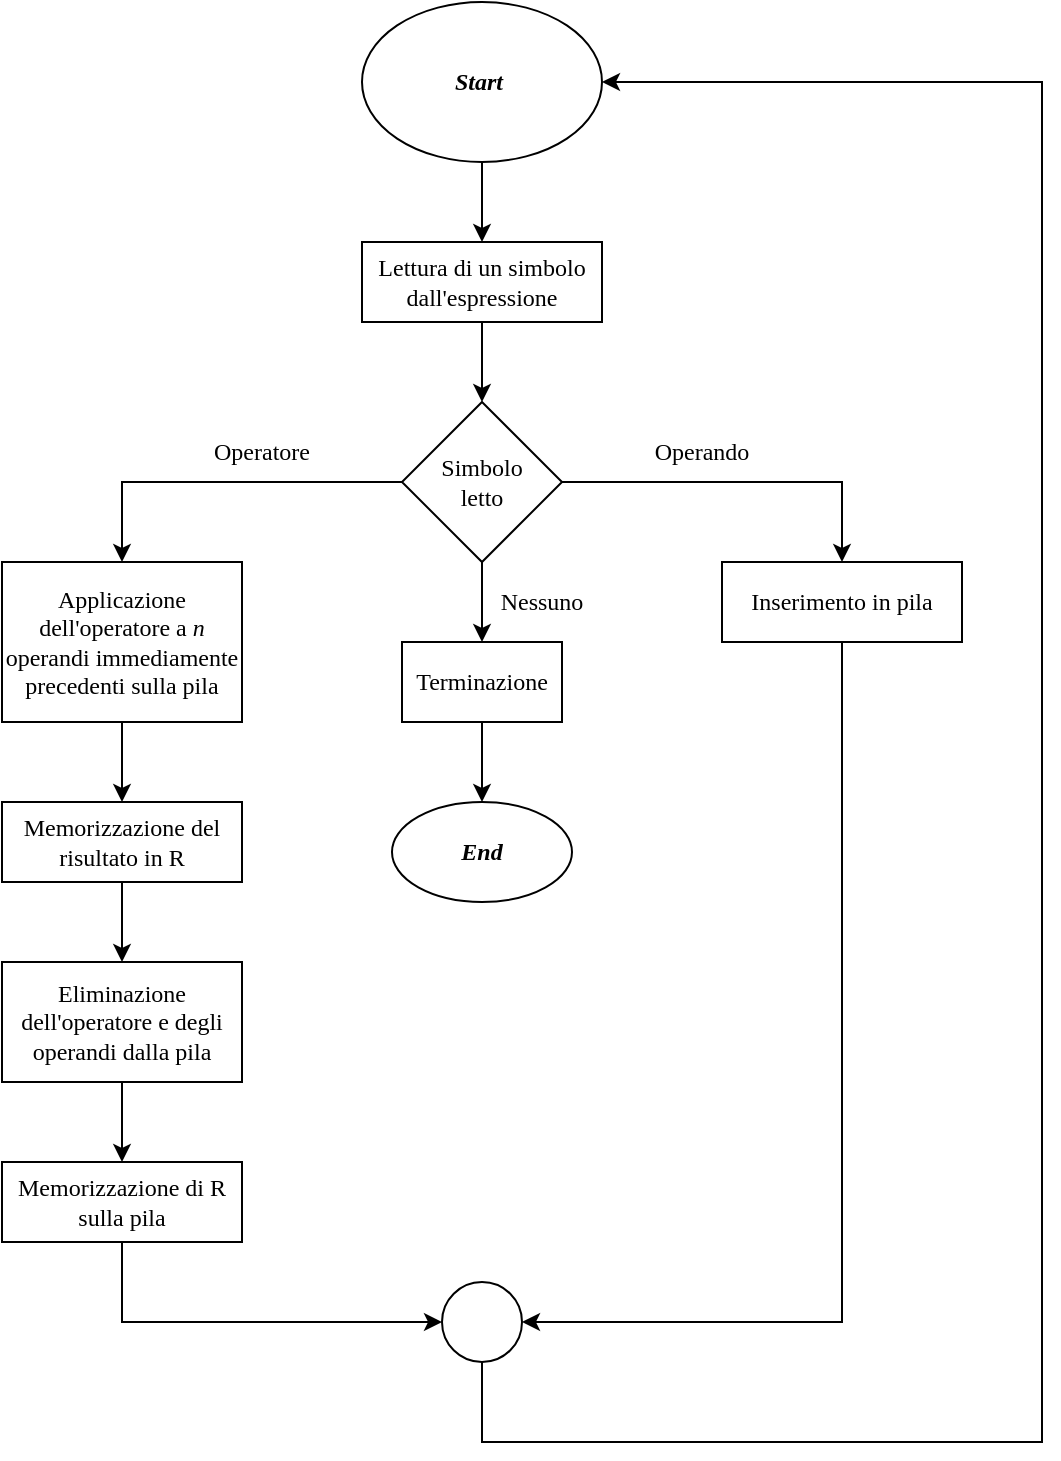 <mxfile version="20.7.4" type="device"><diagram id="-HaQzkWg78PWPSEWGTAF" name="Pagina-1"><mxGraphModel dx="989" dy="1751" grid="1" gridSize="10" guides="1" tooltips="1" connect="1" arrows="1" fold="1" page="1" pageScale="1" pageWidth="827" pageHeight="1169" math="0" shadow="0"><root><mxCell id="0"/><mxCell id="1" parent="0"/><mxCell id="atfK5LxiM1ZPRSbT6eMP-2" style="edgeStyle=orthogonalEdgeStyle;rounded=0;orthogonalLoop=1;jettySize=auto;html=1;fontFamily=Times New Roman;" edge="1" parent="1" source="atfK5LxiM1ZPRSbT6eMP-1"><mxGeometry relative="1" as="geometry"><mxPoint x="420" y="120" as="targetPoint"/></mxGeometry></mxCell><mxCell id="atfK5LxiM1ZPRSbT6eMP-1" value="&lt;font face=&quot;Times New Roman&quot;&gt;Lettura di un simbolo dall'espressione&lt;/font&gt;" style="rounded=0;whiteSpace=wrap;html=1;" vertex="1" parent="1"><mxGeometry x="360" y="40" width="120" height="40" as="geometry"/></mxCell><mxCell id="atfK5LxiM1ZPRSbT6eMP-4" style="edgeStyle=orthogonalEdgeStyle;rounded=0;orthogonalLoop=1;jettySize=auto;html=1;fontFamily=Times New Roman;" edge="1" parent="1" source="atfK5LxiM1ZPRSbT6eMP-3"><mxGeometry relative="1" as="geometry"><mxPoint x="600" y="200" as="targetPoint"/><Array as="points"><mxPoint x="600" y="160"/></Array></mxGeometry></mxCell><mxCell id="atfK5LxiM1ZPRSbT6eMP-7" style="edgeStyle=orthogonalEdgeStyle;rounded=0;orthogonalLoop=1;jettySize=auto;html=1;fontFamily=Times New Roman;" edge="1" parent="1" source="atfK5LxiM1ZPRSbT6eMP-3"><mxGeometry relative="1" as="geometry"><mxPoint x="240" y="200.0" as="targetPoint"/><Array as="points"><mxPoint x="240" y="160"/></Array></mxGeometry></mxCell><mxCell id="atfK5LxiM1ZPRSbT6eMP-10" style="edgeStyle=orthogonalEdgeStyle;rounded=0;orthogonalLoop=1;jettySize=auto;html=1;fontFamily=Times New Roman;" edge="1" parent="1" source="atfK5LxiM1ZPRSbT6eMP-3"><mxGeometry relative="1" as="geometry"><mxPoint x="420" y="240" as="targetPoint"/></mxGeometry></mxCell><mxCell id="atfK5LxiM1ZPRSbT6eMP-3" value="Simbolo&lt;br&gt;letto" style="rhombus;whiteSpace=wrap;html=1;fontFamily=Times New Roman;" vertex="1" parent="1"><mxGeometry x="380" y="120" width="80" height="80" as="geometry"/></mxCell><mxCell id="atfK5LxiM1ZPRSbT6eMP-19" style="edgeStyle=orthogonalEdgeStyle;rounded=0;orthogonalLoop=1;jettySize=auto;html=1;fontFamily=Times New Roman;entryX=1;entryY=0.5;entryDx=0;entryDy=0;" edge="1" parent="1" source="atfK5LxiM1ZPRSbT6eMP-5" target="atfK5LxiM1ZPRSbT6eMP-21"><mxGeometry relative="1" as="geometry"><mxPoint x="600" y="580" as="targetPoint"/><Array as="points"><mxPoint x="600" y="580"/></Array></mxGeometry></mxCell><mxCell id="atfK5LxiM1ZPRSbT6eMP-5" value="Inserimento in pila" style="rounded=0;whiteSpace=wrap;html=1;fontFamily=Times New Roman;" vertex="1" parent="1"><mxGeometry x="540" y="200" width="120" height="40" as="geometry"/></mxCell><mxCell id="atfK5LxiM1ZPRSbT6eMP-6" value="Operando" style="text;html=1;strokeColor=none;fillColor=none;align=center;verticalAlign=middle;whiteSpace=wrap;rounded=0;fontFamily=Times New Roman;" vertex="1" parent="1"><mxGeometry x="500" y="130" width="60" height="30" as="geometry"/></mxCell><mxCell id="atfK5LxiM1ZPRSbT6eMP-13" style="edgeStyle=orthogonalEdgeStyle;rounded=0;orthogonalLoop=1;jettySize=auto;html=1;fontFamily=Times New Roman;" edge="1" parent="1" source="atfK5LxiM1ZPRSbT6eMP-8"><mxGeometry relative="1" as="geometry"><mxPoint x="240" y="320" as="targetPoint"/></mxGeometry></mxCell><mxCell id="atfK5LxiM1ZPRSbT6eMP-8" value="Applicazione dell'operatore a &lt;i&gt;n&lt;/i&gt; operandi immediamente precedenti sulla pila" style="rounded=0;whiteSpace=wrap;html=1;fontFamily=Times New Roman;" vertex="1" parent="1"><mxGeometry x="180" y="200" width="120" height="80" as="geometry"/></mxCell><mxCell id="atfK5LxiM1ZPRSbT6eMP-9" value="Operatore" style="text;html=1;strokeColor=none;fillColor=none;align=center;verticalAlign=middle;whiteSpace=wrap;rounded=0;fontFamily=Times New Roman;" vertex="1" parent="1"><mxGeometry x="280" y="130" width="60" height="30" as="geometry"/></mxCell><mxCell id="atfK5LxiM1ZPRSbT6eMP-26" style="edgeStyle=orthogonalEdgeStyle;rounded=0;orthogonalLoop=1;jettySize=auto;html=1;entryX=0.5;entryY=0;entryDx=0;entryDy=0;fontFamily=Times New Roman;" edge="1" parent="1" source="atfK5LxiM1ZPRSbT6eMP-11" target="atfK5LxiM1ZPRSbT6eMP-25"><mxGeometry relative="1" as="geometry"/></mxCell><mxCell id="atfK5LxiM1ZPRSbT6eMP-11" value="Terminazione" style="rounded=0;whiteSpace=wrap;html=1;fontFamily=Times New Roman;" vertex="1" parent="1"><mxGeometry x="380" y="240" width="80" height="40" as="geometry"/></mxCell><mxCell id="atfK5LxiM1ZPRSbT6eMP-12" value="Nessuno" style="text;html=1;strokeColor=none;fillColor=none;align=center;verticalAlign=middle;whiteSpace=wrap;rounded=0;fontFamily=Times New Roman;" vertex="1" parent="1"><mxGeometry x="420" y="205" width="60" height="30" as="geometry"/></mxCell><mxCell id="atfK5LxiM1ZPRSbT6eMP-16" style="edgeStyle=orthogonalEdgeStyle;rounded=0;orthogonalLoop=1;jettySize=auto;html=1;entryX=0.5;entryY=0;entryDx=0;entryDy=0;fontFamily=Times New Roman;" edge="1" parent="1" source="atfK5LxiM1ZPRSbT6eMP-14" target="atfK5LxiM1ZPRSbT6eMP-15"><mxGeometry relative="1" as="geometry"/></mxCell><mxCell id="atfK5LxiM1ZPRSbT6eMP-14" value="Memorizzazione del risultato in R" style="rounded=0;whiteSpace=wrap;html=1;fontFamily=Times New Roman;" vertex="1" parent="1"><mxGeometry x="180" y="320" width="120" height="40" as="geometry"/></mxCell><mxCell id="atfK5LxiM1ZPRSbT6eMP-17" style="edgeStyle=orthogonalEdgeStyle;rounded=0;orthogonalLoop=1;jettySize=auto;html=1;fontFamily=Times New Roman;" edge="1" parent="1" source="atfK5LxiM1ZPRSbT6eMP-15"><mxGeometry relative="1" as="geometry"><mxPoint x="240" y="500" as="targetPoint"/></mxGeometry></mxCell><mxCell id="atfK5LxiM1ZPRSbT6eMP-15" value="Eliminazione dell'operatore e degli operandi dalla pila" style="rounded=0;whiteSpace=wrap;html=1;fontFamily=Times New Roman;" vertex="1" parent="1"><mxGeometry x="180" y="400" width="120" height="60" as="geometry"/></mxCell><mxCell id="atfK5LxiM1ZPRSbT6eMP-20" style="edgeStyle=orthogonalEdgeStyle;rounded=0;orthogonalLoop=1;jettySize=auto;html=1;fontFamily=Times New Roman;entryX=0;entryY=0.5;entryDx=0;entryDy=0;" edge="1" parent="1" source="atfK5LxiM1ZPRSbT6eMP-18" target="atfK5LxiM1ZPRSbT6eMP-21"><mxGeometry relative="1" as="geometry"><mxPoint x="240" y="580.0" as="targetPoint"/><Array as="points"><mxPoint x="240" y="580"/></Array></mxGeometry></mxCell><mxCell id="atfK5LxiM1ZPRSbT6eMP-18" value="Memorizzazione di R sulla pila" style="rounded=0;whiteSpace=wrap;html=1;fontFamily=Times New Roman;" vertex="1" parent="1"><mxGeometry x="180" y="500" width="120" height="40" as="geometry"/></mxCell><mxCell id="atfK5LxiM1ZPRSbT6eMP-22" style="edgeStyle=orthogonalEdgeStyle;rounded=0;orthogonalLoop=1;jettySize=auto;html=1;fontFamily=Times New Roman;entryX=1;entryY=0.5;entryDx=0;entryDy=0;exitX=0.5;exitY=1;exitDx=0;exitDy=0;" edge="1" parent="1" source="atfK5LxiM1ZPRSbT6eMP-21" target="atfK5LxiM1ZPRSbT6eMP-23"><mxGeometry relative="1" as="geometry"><mxPoint x="420" y="640" as="targetPoint"/><Array as="points"><mxPoint x="420" y="640"/><mxPoint x="700" y="640"/><mxPoint x="700" y="-40"/></Array></mxGeometry></mxCell><mxCell id="atfK5LxiM1ZPRSbT6eMP-21" value="" style="ellipse;whiteSpace=wrap;html=1;aspect=fixed;fontFamily=Times New Roman;" vertex="1" parent="1"><mxGeometry x="400" y="560" width="40" height="40" as="geometry"/></mxCell><mxCell id="atfK5LxiM1ZPRSbT6eMP-24" style="edgeStyle=orthogonalEdgeStyle;rounded=0;orthogonalLoop=1;jettySize=auto;html=1;entryX=0.5;entryY=0;entryDx=0;entryDy=0;fontFamily=Times New Roman;" edge="1" parent="1" source="atfK5LxiM1ZPRSbT6eMP-23" target="atfK5LxiM1ZPRSbT6eMP-1"><mxGeometry relative="1" as="geometry"/></mxCell><mxCell id="atfK5LxiM1ZPRSbT6eMP-23" value="&lt;i&gt;&lt;b&gt;Start&amp;nbsp;&lt;/b&gt;&lt;/i&gt;" style="ellipse;whiteSpace=wrap;html=1;fontFamily=Times New Roman;" vertex="1" parent="1"><mxGeometry x="360" y="-80" width="120" height="80" as="geometry"/></mxCell><mxCell id="atfK5LxiM1ZPRSbT6eMP-25" value="&lt;i&gt;&lt;b&gt;End&lt;/b&gt;&lt;/i&gt;" style="ellipse;whiteSpace=wrap;html=1;fontFamily=Times New Roman;" vertex="1" parent="1"><mxGeometry x="375" y="320" width="90" height="50" as="geometry"/></mxCell></root></mxGraphModel></diagram></mxfile>